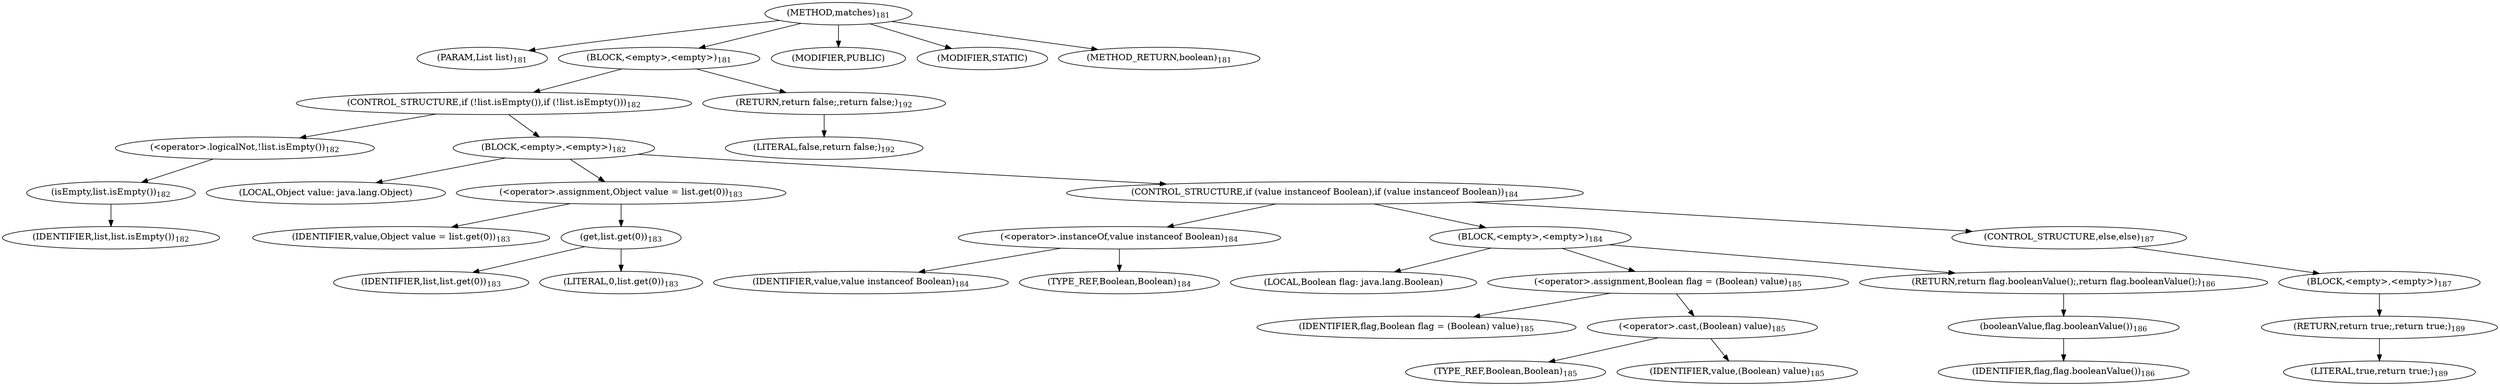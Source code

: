 digraph "matches" {  
"372" [label = <(METHOD,matches)<SUB>181</SUB>> ]
"373" [label = <(PARAM,List list)<SUB>181</SUB>> ]
"374" [label = <(BLOCK,&lt;empty&gt;,&lt;empty&gt;)<SUB>181</SUB>> ]
"375" [label = <(CONTROL_STRUCTURE,if (!list.isEmpty()),if (!list.isEmpty()))<SUB>182</SUB>> ]
"376" [label = <(&lt;operator&gt;.logicalNot,!list.isEmpty())<SUB>182</SUB>> ]
"377" [label = <(isEmpty,list.isEmpty())<SUB>182</SUB>> ]
"378" [label = <(IDENTIFIER,list,list.isEmpty())<SUB>182</SUB>> ]
"379" [label = <(BLOCK,&lt;empty&gt;,&lt;empty&gt;)<SUB>182</SUB>> ]
"380" [label = <(LOCAL,Object value: java.lang.Object)> ]
"381" [label = <(&lt;operator&gt;.assignment,Object value = list.get(0))<SUB>183</SUB>> ]
"382" [label = <(IDENTIFIER,value,Object value = list.get(0))<SUB>183</SUB>> ]
"383" [label = <(get,list.get(0))<SUB>183</SUB>> ]
"384" [label = <(IDENTIFIER,list,list.get(0))<SUB>183</SUB>> ]
"385" [label = <(LITERAL,0,list.get(0))<SUB>183</SUB>> ]
"386" [label = <(CONTROL_STRUCTURE,if (value instanceof Boolean),if (value instanceof Boolean))<SUB>184</SUB>> ]
"387" [label = <(&lt;operator&gt;.instanceOf,value instanceof Boolean)<SUB>184</SUB>> ]
"388" [label = <(IDENTIFIER,value,value instanceof Boolean)<SUB>184</SUB>> ]
"389" [label = <(TYPE_REF,Boolean,Boolean)<SUB>184</SUB>> ]
"390" [label = <(BLOCK,&lt;empty&gt;,&lt;empty&gt;)<SUB>184</SUB>> ]
"391" [label = <(LOCAL,Boolean flag: java.lang.Boolean)> ]
"392" [label = <(&lt;operator&gt;.assignment,Boolean flag = (Boolean) value)<SUB>185</SUB>> ]
"393" [label = <(IDENTIFIER,flag,Boolean flag = (Boolean) value)<SUB>185</SUB>> ]
"394" [label = <(&lt;operator&gt;.cast,(Boolean) value)<SUB>185</SUB>> ]
"395" [label = <(TYPE_REF,Boolean,Boolean)<SUB>185</SUB>> ]
"396" [label = <(IDENTIFIER,value,(Boolean) value)<SUB>185</SUB>> ]
"397" [label = <(RETURN,return flag.booleanValue();,return flag.booleanValue();)<SUB>186</SUB>> ]
"398" [label = <(booleanValue,flag.booleanValue())<SUB>186</SUB>> ]
"399" [label = <(IDENTIFIER,flag,flag.booleanValue())<SUB>186</SUB>> ]
"400" [label = <(CONTROL_STRUCTURE,else,else)<SUB>187</SUB>> ]
"401" [label = <(BLOCK,&lt;empty&gt;,&lt;empty&gt;)<SUB>187</SUB>> ]
"402" [label = <(RETURN,return true;,return true;)<SUB>189</SUB>> ]
"403" [label = <(LITERAL,true,return true;)<SUB>189</SUB>> ]
"404" [label = <(RETURN,return false;,return false;)<SUB>192</SUB>> ]
"405" [label = <(LITERAL,false,return false;)<SUB>192</SUB>> ]
"406" [label = <(MODIFIER,PUBLIC)> ]
"407" [label = <(MODIFIER,STATIC)> ]
"408" [label = <(METHOD_RETURN,boolean)<SUB>181</SUB>> ]
  "372" -> "373" 
  "372" -> "374" 
  "372" -> "406" 
  "372" -> "407" 
  "372" -> "408" 
  "374" -> "375" 
  "374" -> "404" 
  "375" -> "376" 
  "375" -> "379" 
  "376" -> "377" 
  "377" -> "378" 
  "379" -> "380" 
  "379" -> "381" 
  "379" -> "386" 
  "381" -> "382" 
  "381" -> "383" 
  "383" -> "384" 
  "383" -> "385" 
  "386" -> "387" 
  "386" -> "390" 
  "386" -> "400" 
  "387" -> "388" 
  "387" -> "389" 
  "390" -> "391" 
  "390" -> "392" 
  "390" -> "397" 
  "392" -> "393" 
  "392" -> "394" 
  "394" -> "395" 
  "394" -> "396" 
  "397" -> "398" 
  "398" -> "399" 
  "400" -> "401" 
  "401" -> "402" 
  "402" -> "403" 
  "404" -> "405" 
}
